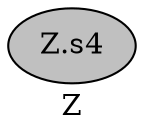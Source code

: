 digraph G {
graph [
label="Z", rankdir="LR", ratio="compress"];
node [
color="black", fillcolor="gray", shape="ellipse", style="filled"];
0[label="Z.s4"];
}
